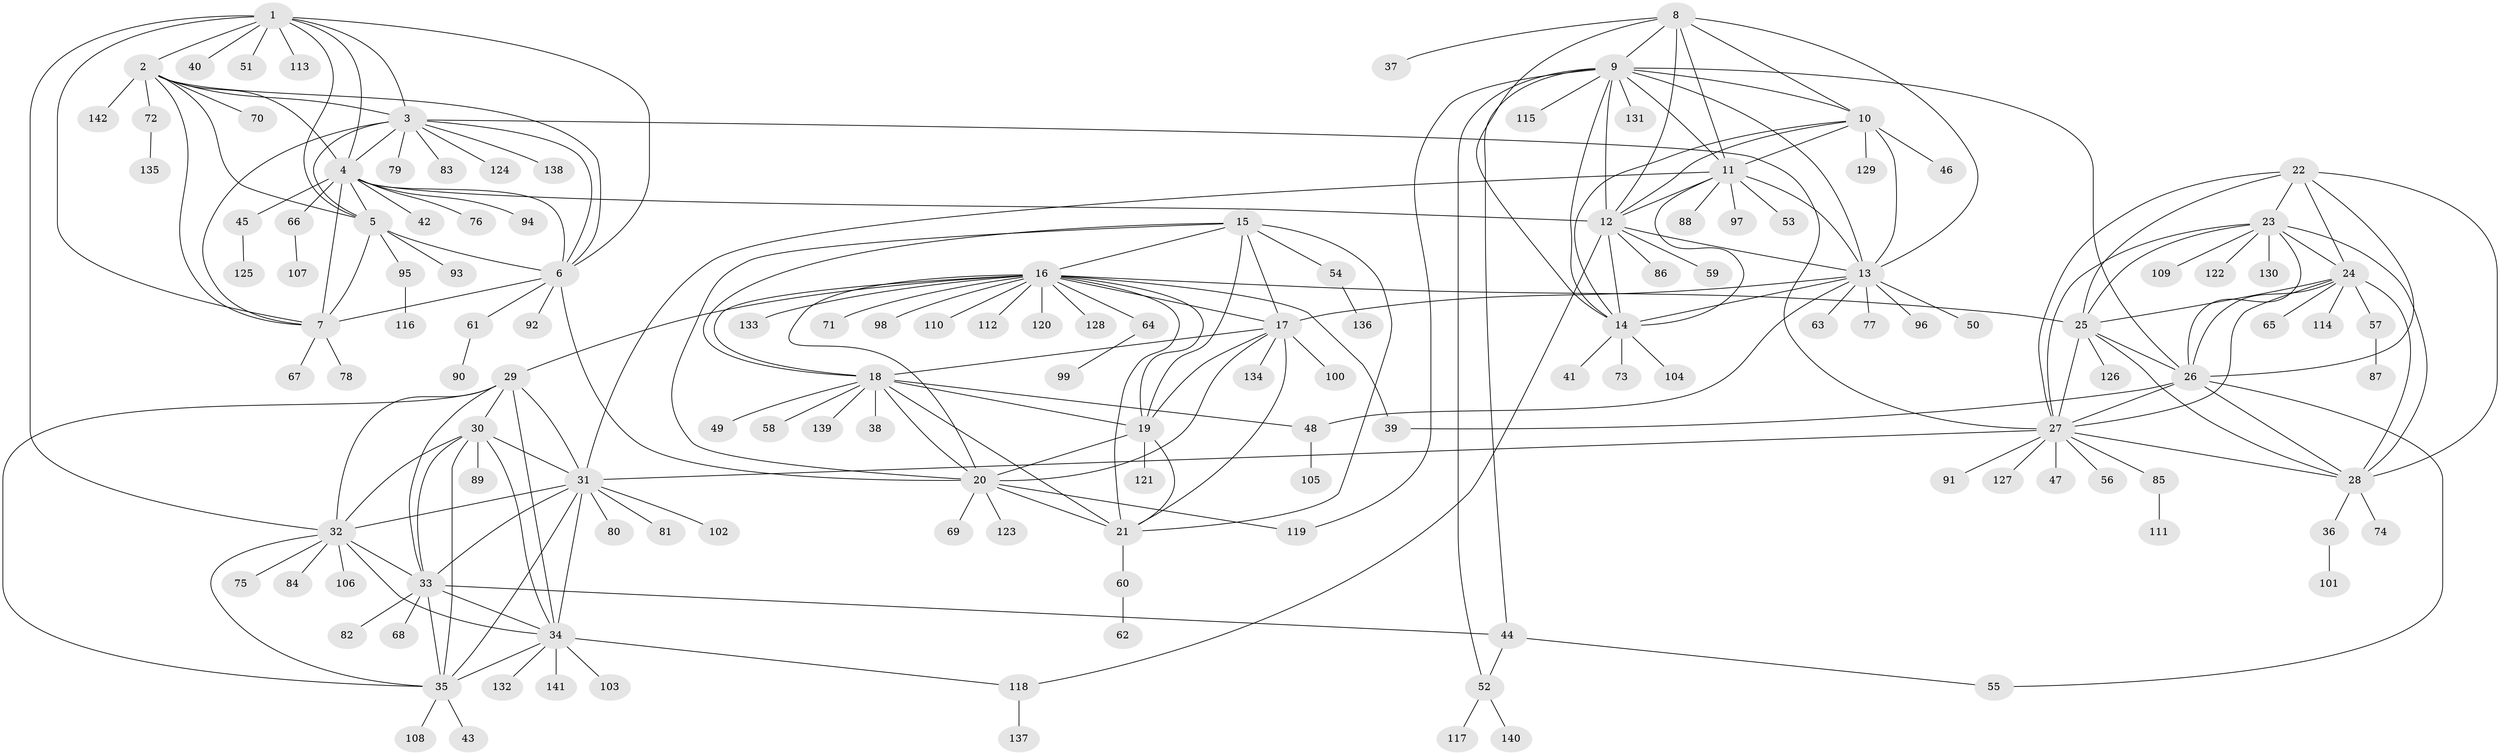 // Generated by graph-tools (version 1.1) at 2025/37/03/09/25 02:37:13]
// undirected, 142 vertices, 229 edges
graph export_dot {
graph [start="1"]
  node [color=gray90,style=filled];
  1;
  2;
  3;
  4;
  5;
  6;
  7;
  8;
  9;
  10;
  11;
  12;
  13;
  14;
  15;
  16;
  17;
  18;
  19;
  20;
  21;
  22;
  23;
  24;
  25;
  26;
  27;
  28;
  29;
  30;
  31;
  32;
  33;
  34;
  35;
  36;
  37;
  38;
  39;
  40;
  41;
  42;
  43;
  44;
  45;
  46;
  47;
  48;
  49;
  50;
  51;
  52;
  53;
  54;
  55;
  56;
  57;
  58;
  59;
  60;
  61;
  62;
  63;
  64;
  65;
  66;
  67;
  68;
  69;
  70;
  71;
  72;
  73;
  74;
  75;
  76;
  77;
  78;
  79;
  80;
  81;
  82;
  83;
  84;
  85;
  86;
  87;
  88;
  89;
  90;
  91;
  92;
  93;
  94;
  95;
  96;
  97;
  98;
  99;
  100;
  101;
  102;
  103;
  104;
  105;
  106;
  107;
  108;
  109;
  110;
  111;
  112;
  113;
  114;
  115;
  116;
  117;
  118;
  119;
  120;
  121;
  122;
  123;
  124;
  125;
  126;
  127;
  128;
  129;
  130;
  131;
  132;
  133;
  134;
  135;
  136;
  137;
  138;
  139;
  140;
  141;
  142;
  1 -- 2;
  1 -- 3;
  1 -- 4;
  1 -- 5;
  1 -- 6;
  1 -- 7;
  1 -- 32;
  1 -- 40;
  1 -- 51;
  1 -- 113;
  2 -- 3;
  2 -- 4;
  2 -- 5;
  2 -- 6;
  2 -- 7;
  2 -- 70;
  2 -- 72;
  2 -- 142;
  3 -- 4;
  3 -- 5;
  3 -- 6;
  3 -- 7;
  3 -- 27;
  3 -- 79;
  3 -- 83;
  3 -- 124;
  3 -- 138;
  4 -- 5;
  4 -- 6;
  4 -- 7;
  4 -- 12;
  4 -- 42;
  4 -- 45;
  4 -- 66;
  4 -- 76;
  4 -- 94;
  5 -- 6;
  5 -- 7;
  5 -- 93;
  5 -- 95;
  6 -- 7;
  6 -- 20;
  6 -- 61;
  6 -- 92;
  7 -- 67;
  7 -- 78;
  8 -- 9;
  8 -- 10;
  8 -- 11;
  8 -- 12;
  8 -- 13;
  8 -- 14;
  8 -- 37;
  9 -- 10;
  9 -- 11;
  9 -- 12;
  9 -- 13;
  9 -- 14;
  9 -- 26;
  9 -- 44;
  9 -- 52;
  9 -- 115;
  9 -- 119;
  9 -- 131;
  10 -- 11;
  10 -- 12;
  10 -- 13;
  10 -- 14;
  10 -- 46;
  10 -- 129;
  11 -- 12;
  11 -- 13;
  11 -- 14;
  11 -- 31;
  11 -- 53;
  11 -- 88;
  11 -- 97;
  12 -- 13;
  12 -- 14;
  12 -- 59;
  12 -- 86;
  12 -- 118;
  13 -- 14;
  13 -- 17;
  13 -- 48;
  13 -- 50;
  13 -- 63;
  13 -- 77;
  13 -- 96;
  14 -- 41;
  14 -- 73;
  14 -- 104;
  15 -- 16;
  15 -- 17;
  15 -- 18;
  15 -- 19;
  15 -- 20;
  15 -- 21;
  15 -- 54;
  16 -- 17;
  16 -- 18;
  16 -- 19;
  16 -- 20;
  16 -- 21;
  16 -- 25;
  16 -- 29;
  16 -- 39;
  16 -- 64;
  16 -- 71;
  16 -- 98;
  16 -- 110;
  16 -- 112;
  16 -- 120;
  16 -- 128;
  16 -- 133;
  17 -- 18;
  17 -- 19;
  17 -- 20;
  17 -- 21;
  17 -- 100;
  17 -- 134;
  18 -- 19;
  18 -- 20;
  18 -- 21;
  18 -- 38;
  18 -- 48;
  18 -- 49;
  18 -- 58;
  18 -- 139;
  19 -- 20;
  19 -- 21;
  19 -- 121;
  20 -- 21;
  20 -- 69;
  20 -- 119;
  20 -- 123;
  21 -- 60;
  22 -- 23;
  22 -- 24;
  22 -- 25;
  22 -- 26;
  22 -- 27;
  22 -- 28;
  23 -- 24;
  23 -- 25;
  23 -- 26;
  23 -- 27;
  23 -- 28;
  23 -- 109;
  23 -- 122;
  23 -- 130;
  24 -- 25;
  24 -- 26;
  24 -- 27;
  24 -- 28;
  24 -- 57;
  24 -- 65;
  24 -- 114;
  25 -- 26;
  25 -- 27;
  25 -- 28;
  25 -- 126;
  26 -- 27;
  26 -- 28;
  26 -- 39;
  26 -- 55;
  27 -- 28;
  27 -- 31;
  27 -- 47;
  27 -- 56;
  27 -- 85;
  27 -- 91;
  27 -- 127;
  28 -- 36;
  28 -- 74;
  29 -- 30;
  29 -- 31;
  29 -- 32;
  29 -- 33;
  29 -- 34;
  29 -- 35;
  30 -- 31;
  30 -- 32;
  30 -- 33;
  30 -- 34;
  30 -- 35;
  30 -- 89;
  31 -- 32;
  31 -- 33;
  31 -- 34;
  31 -- 35;
  31 -- 80;
  31 -- 81;
  31 -- 102;
  32 -- 33;
  32 -- 34;
  32 -- 35;
  32 -- 75;
  32 -- 84;
  32 -- 106;
  33 -- 34;
  33 -- 35;
  33 -- 44;
  33 -- 68;
  33 -- 82;
  34 -- 35;
  34 -- 103;
  34 -- 118;
  34 -- 132;
  34 -- 141;
  35 -- 43;
  35 -- 108;
  36 -- 101;
  44 -- 52;
  44 -- 55;
  45 -- 125;
  48 -- 105;
  52 -- 117;
  52 -- 140;
  54 -- 136;
  57 -- 87;
  60 -- 62;
  61 -- 90;
  64 -- 99;
  66 -- 107;
  72 -- 135;
  85 -- 111;
  95 -- 116;
  118 -- 137;
}
